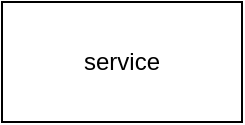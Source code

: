 <mxfile version="20.6.0" type="device"><diagram id="G0rfW3MxQlSEMLiZEsCb" name="Page-1"><mxGraphModel dx="1038" dy="579" grid="1" gridSize="10" guides="1" tooltips="1" connect="1" arrows="1" fold="1" page="1" pageScale="1" pageWidth="850" pageHeight="1100" math="0" shadow="0"><root><mxCell id="0"/><mxCell id="1" parent="0"/><mxCell id="zQBQqa1K7-ldaVT0iDEw-1" value="service" style="rounded=0;whiteSpace=wrap;html=1;" vertex="1" parent="1"><mxGeometry x="120" y="150" width="120" height="60" as="geometry"/></mxCell></root></mxGraphModel></diagram></mxfile>